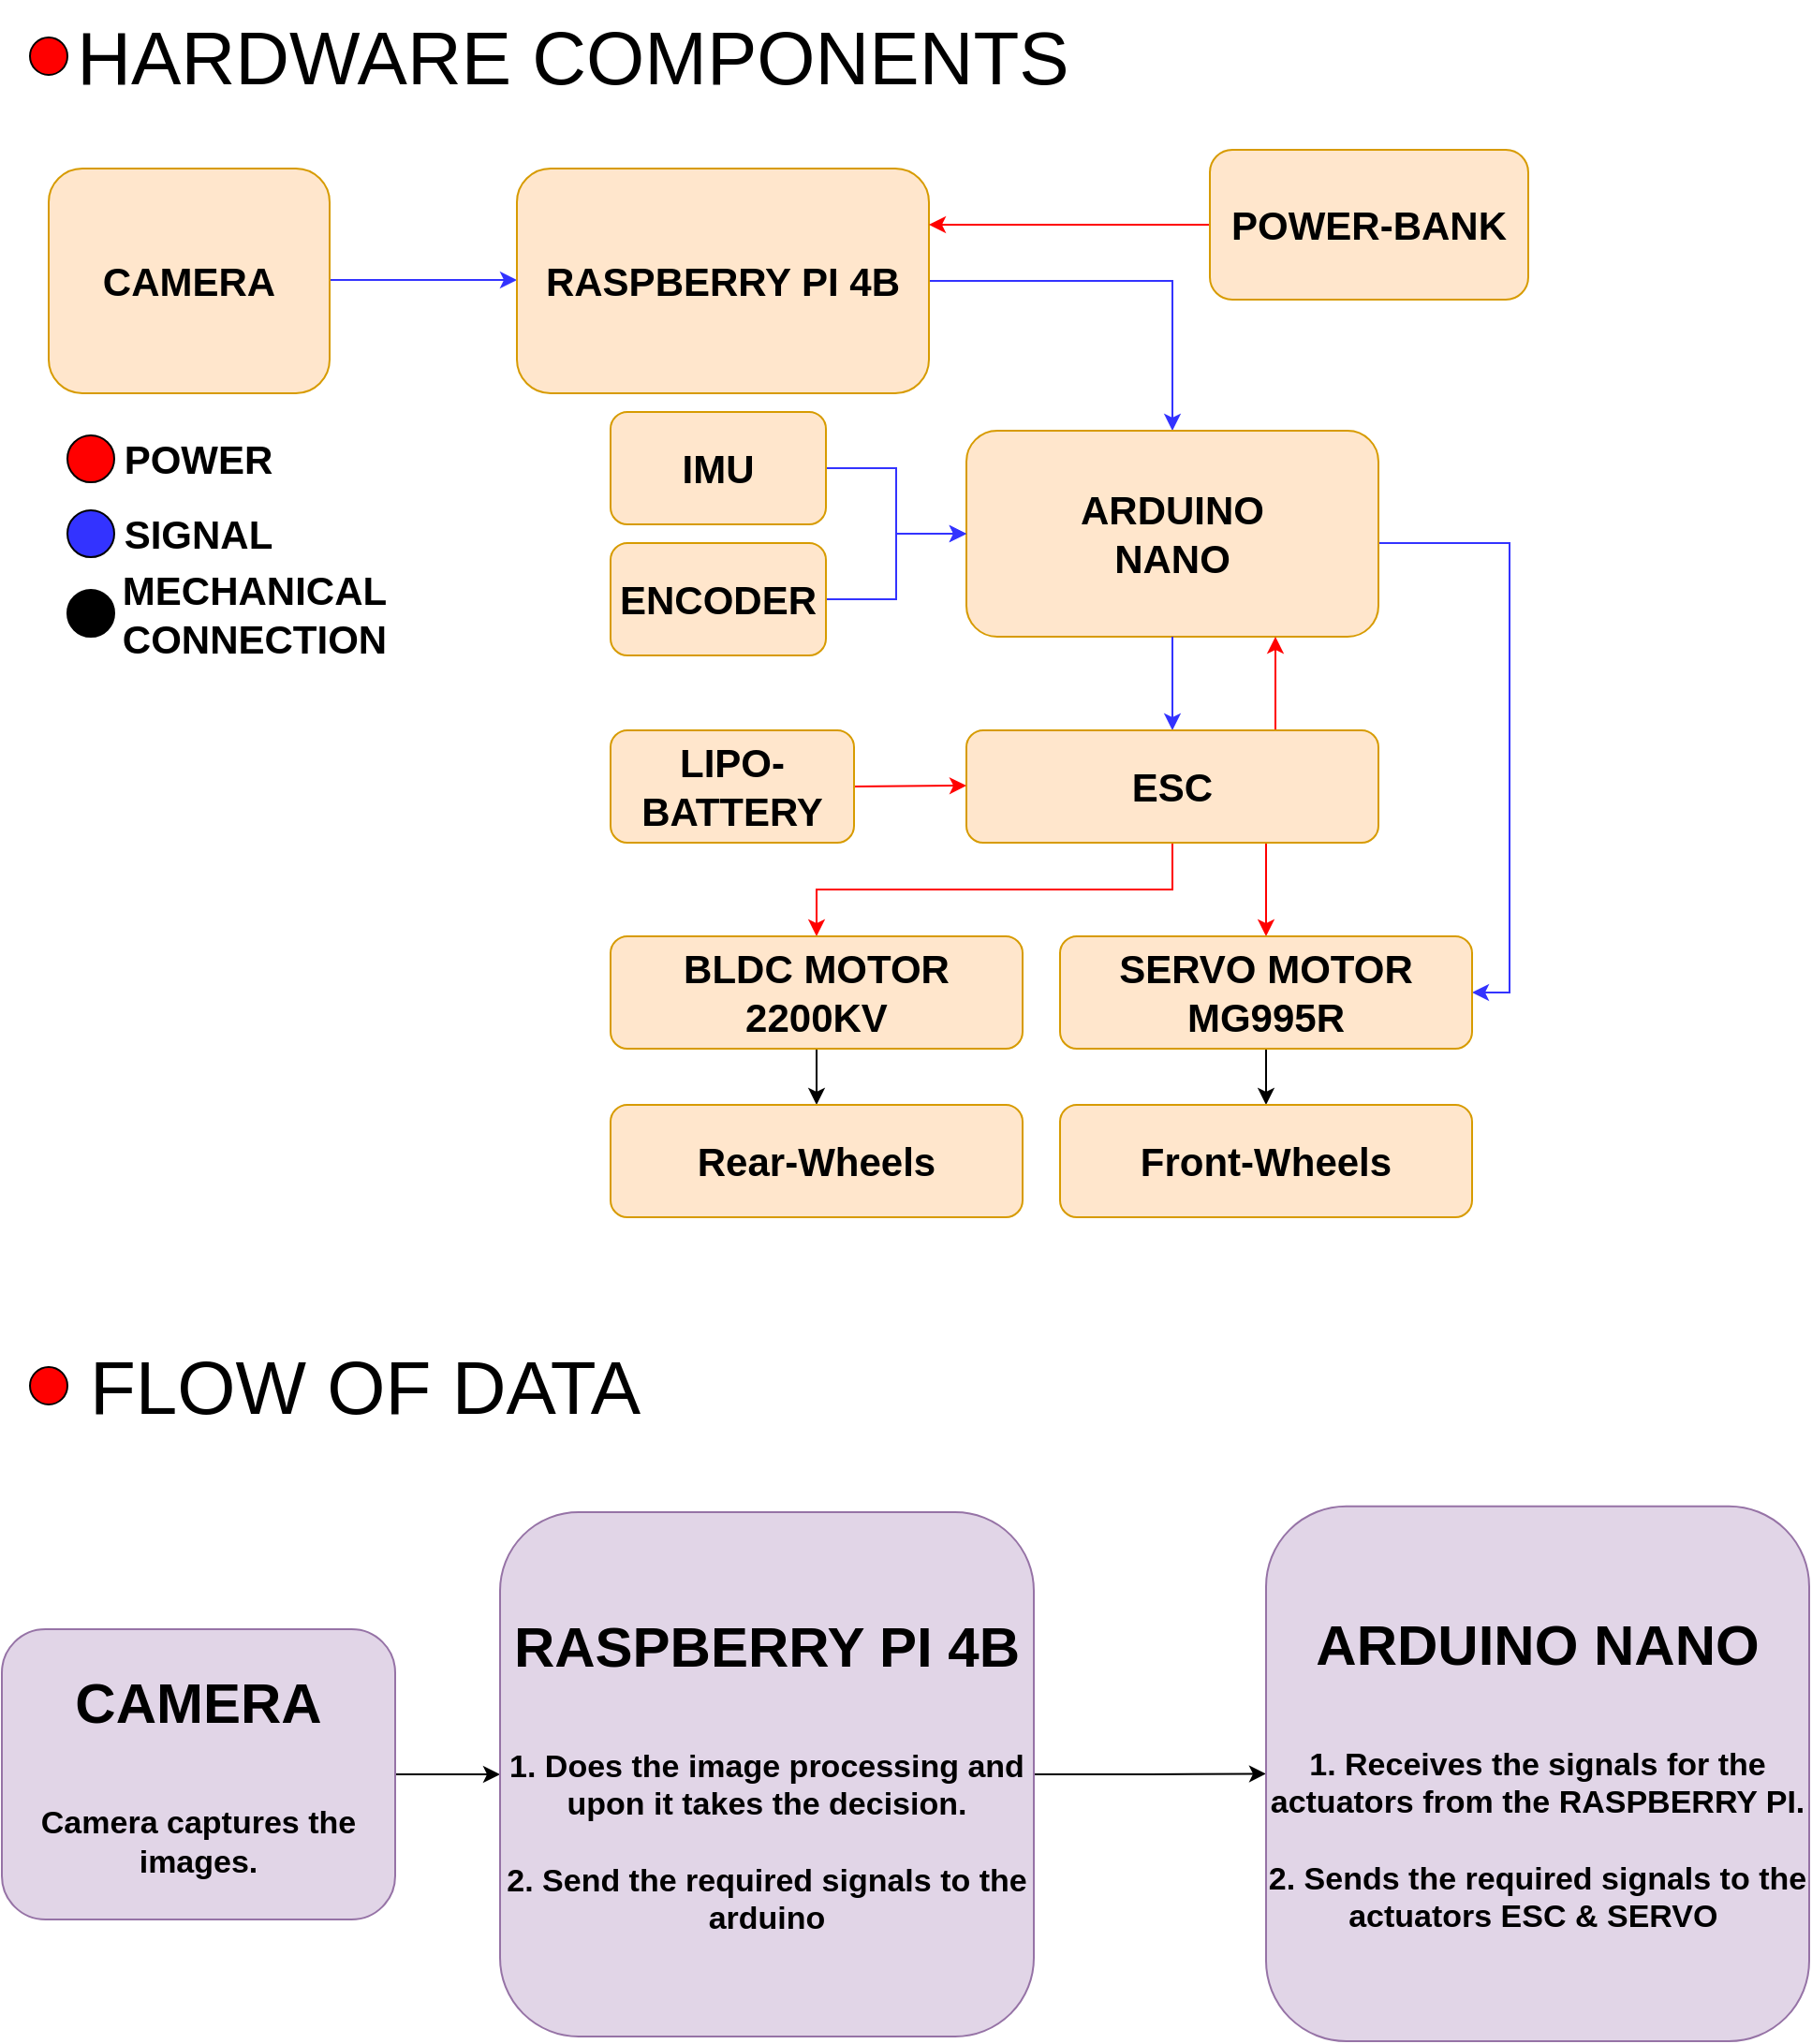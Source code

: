 <mxfile version="26.0.16">
  <diagram name="Page-1" id="YhnTXkKciJzF9inkCbkI">
    <mxGraphModel dx="2100" dy="1044" grid="1" gridSize="10" guides="1" tooltips="1" connect="1" arrows="1" fold="1" page="1" pageScale="1" pageWidth="827" pageHeight="1169" math="0" shadow="0">
      <root>
        <mxCell id="0" />
        <mxCell id="1" parent="0" />
        <mxCell id="E_kgh1hH6ibbxPr5ikHO-2" value="" style="endArrow=classic;html=1;rounded=0;strokeColor=#3333FF;" edge="1" parent="1">
          <mxGeometry width="50" height="50" relative="1" as="geometry">
            <mxPoint x="180" y="159.5" as="sourcePoint" />
            <mxPoint x="280" y="159.5" as="targetPoint" />
          </mxGeometry>
        </mxCell>
        <mxCell id="E_kgh1hH6ibbxPr5ikHO-4" value="&lt;b&gt;&lt;font style=&quot;font-size: 21px;&quot;&gt;CAMERA&lt;/font&gt;&lt;/b&gt;" style="rounded=1;whiteSpace=wrap;html=1;strokeColor=#d79b00;fillColor=#ffe6cc;" vertex="1" parent="1">
          <mxGeometry x="30" y="100" width="150" height="120" as="geometry" />
        </mxCell>
        <mxCell id="E_kgh1hH6ibbxPr5ikHO-23" style="edgeStyle=orthogonalEdgeStyle;rounded=0;orthogonalLoop=1;jettySize=auto;html=1;exitX=1;exitY=0.5;exitDx=0;exitDy=0;entryX=0.5;entryY=0;entryDx=0;entryDy=0;strokeColor=#3333FF;" edge="1" parent="1" source="E_kgh1hH6ibbxPr5ikHO-5" target="E_kgh1hH6ibbxPr5ikHO-12">
          <mxGeometry relative="1" as="geometry" />
        </mxCell>
        <mxCell id="E_kgh1hH6ibbxPr5ikHO-5" value="&lt;b&gt;&lt;font style=&quot;font-size: 21px;&quot;&gt;RASPBERRY PI 4B&lt;/font&gt;&lt;/b&gt;" style="rounded=1;whiteSpace=wrap;html=1;strokeColor=#d79b00;fillColor=#ffe6cc;" vertex="1" parent="1">
          <mxGeometry x="280" y="100" width="220" height="120" as="geometry" />
        </mxCell>
        <mxCell id="E_kgh1hH6ibbxPr5ikHO-9" value="&lt;span style=&quot;font-size: 40px; background-color: light-dark(rgb(255, 255, 255), rgb(237, 237, 237));&quot;&gt;&lt;font style=&quot;color: light-dark(rgb(0, 0, 0), rgb(255, 255, 255));&quot;&gt;HARDWARE COMPONENTS&lt;/font&gt;&lt;/span&gt;" style="text;html=1;align=center;verticalAlign=middle;whiteSpace=wrap;rounded=0;" vertex="1" parent="1">
          <mxGeometry x="20" y="10" width="580" height="60" as="geometry" />
        </mxCell>
        <mxCell id="E_kgh1hH6ibbxPr5ikHO-10" value="" style="ellipse;whiteSpace=wrap;html=1;aspect=fixed;textShadow=0;textOpacity=0;labelBackgroundColor=default;noLabel=1;fillColor=#FF0000;strokeColor=#000000;" vertex="1" parent="1">
          <mxGeometry x="20" y="30" width="20" height="20" as="geometry" />
        </mxCell>
        <mxCell id="E_kgh1hH6ibbxPr5ikHO-56" style="edgeStyle=orthogonalEdgeStyle;rounded=0;orthogonalLoop=1;jettySize=auto;html=1;entryX=1;entryY=0.5;entryDx=0;entryDy=0;strokeColor=#3333FF;" edge="1" parent="1" source="E_kgh1hH6ibbxPr5ikHO-12" target="E_kgh1hH6ibbxPr5ikHO-37">
          <mxGeometry relative="1" as="geometry">
            <Array as="points">
              <mxPoint x="810" y="300" />
              <mxPoint x="810" y="540" />
            </Array>
          </mxGeometry>
        </mxCell>
        <mxCell id="E_kgh1hH6ibbxPr5ikHO-12" value="&lt;font style=&quot;font-size: 21px;&quot;&gt;&lt;b&gt;ARDUINO&lt;/b&gt;&lt;/font&gt;&lt;div&gt;&lt;font style=&quot;font-size: 21px;&quot;&gt;&lt;b&gt;NANO&lt;/b&gt;&lt;/font&gt;&lt;/div&gt;" style="rounded=1;whiteSpace=wrap;html=1;strokeColor=#d79b00;fillColor=#ffe6cc;" vertex="1" parent="1">
          <mxGeometry x="520" y="240" width="220" height="110" as="geometry" />
        </mxCell>
        <mxCell id="E_kgh1hH6ibbxPr5ikHO-13" value="" style="endArrow=classic;html=1;rounded=0;exitX=0.5;exitY=1;exitDx=0;exitDy=0;strokeColor=#3333FF;" edge="1" parent="1" source="E_kgh1hH6ibbxPr5ikHO-12">
          <mxGeometry width="50" height="50" relative="1" as="geometry">
            <mxPoint x="620" y="430" as="sourcePoint" />
            <mxPoint x="630" y="400" as="targetPoint" />
          </mxGeometry>
        </mxCell>
        <mxCell id="E_kgh1hH6ibbxPr5ikHO-30" style="edgeStyle=orthogonalEdgeStyle;rounded=0;orthogonalLoop=1;jettySize=auto;html=1;strokeColor=#FF0000;entryX=0.5;entryY=0;entryDx=0;entryDy=0;" edge="1" parent="1" source="E_kgh1hH6ibbxPr5ikHO-14" target="E_kgh1hH6ibbxPr5ikHO-31">
          <mxGeometry relative="1" as="geometry">
            <mxPoint x="630" y="520" as="targetPoint" />
          </mxGeometry>
        </mxCell>
        <mxCell id="E_kgh1hH6ibbxPr5ikHO-32" style="edgeStyle=orthogonalEdgeStyle;rounded=0;orthogonalLoop=1;jettySize=auto;html=1;exitX=0.75;exitY=0;exitDx=0;exitDy=0;entryX=0.75;entryY=1;entryDx=0;entryDy=0;strokeColor=#FF0000;" edge="1" parent="1" source="E_kgh1hH6ibbxPr5ikHO-14" target="E_kgh1hH6ibbxPr5ikHO-12">
          <mxGeometry relative="1" as="geometry" />
        </mxCell>
        <mxCell id="E_kgh1hH6ibbxPr5ikHO-53" style="edgeStyle=orthogonalEdgeStyle;rounded=0;orthogonalLoop=1;jettySize=auto;html=1;exitX=0.75;exitY=1;exitDx=0;exitDy=0;strokeColor=#FF0000;" edge="1" parent="1" source="E_kgh1hH6ibbxPr5ikHO-14" target="E_kgh1hH6ibbxPr5ikHO-37">
          <mxGeometry relative="1" as="geometry">
            <Array as="points">
              <mxPoint x="680" y="460" />
            </Array>
          </mxGeometry>
        </mxCell>
        <mxCell id="E_kgh1hH6ibbxPr5ikHO-14" value="&lt;b&gt;&lt;font style=&quot;font-size: 21px;&quot;&gt;ESC&lt;/font&gt;&lt;/b&gt;" style="rounded=1;whiteSpace=wrap;html=1;strokeColor=#d79b00;fillColor=#ffe6cc;" vertex="1" parent="1">
          <mxGeometry x="520" y="400" width="220" height="60" as="geometry" />
        </mxCell>
        <mxCell id="E_kgh1hH6ibbxPr5ikHO-15" value="" style="endArrow=classic;html=1;rounded=0;strokeColor=#FF0000;" edge="1" parent="1">
          <mxGeometry width="50" height="50" relative="1" as="geometry">
            <mxPoint x="460" y="430" as="sourcePoint" />
            <mxPoint x="520" y="429.5" as="targetPoint" />
          </mxGeometry>
        </mxCell>
        <mxCell id="E_kgh1hH6ibbxPr5ikHO-16" value="&lt;b&gt;&lt;font style=&quot;font-size: 21px;&quot;&gt;LIPO-BATTERY&lt;/font&gt;&lt;/b&gt;" style="rounded=1;whiteSpace=wrap;html=1;strokeColor=#d79b00;fillColor=#ffe6cc;" vertex="1" parent="1">
          <mxGeometry x="330" y="400" width="130" height="60" as="geometry" />
        </mxCell>
        <mxCell id="E_kgh1hH6ibbxPr5ikHO-20" style="edgeStyle=orthogonalEdgeStyle;rounded=0;orthogonalLoop=1;jettySize=auto;html=1;exitX=0;exitY=0.5;exitDx=0;exitDy=0;entryX=1;entryY=0.25;entryDx=0;entryDy=0;strokeColor=#FF0000;" edge="1" parent="1" source="E_kgh1hH6ibbxPr5ikHO-19" target="E_kgh1hH6ibbxPr5ikHO-5">
          <mxGeometry relative="1" as="geometry" />
        </mxCell>
        <mxCell id="E_kgh1hH6ibbxPr5ikHO-19" value="&lt;b&gt;&lt;font style=&quot;font-size: 21px;&quot;&gt;POWER-BANK&lt;/font&gt;&lt;/b&gt;" style="rounded=1;whiteSpace=wrap;html=1;strokeColor=#d79b00;fillColor=#ffe6cc;" vertex="1" parent="1">
          <mxGeometry x="650" y="90" width="170" height="80" as="geometry" />
        </mxCell>
        <mxCell id="E_kgh1hH6ibbxPr5ikHO-28" style="edgeStyle=orthogonalEdgeStyle;rounded=0;orthogonalLoop=1;jettySize=auto;html=1;entryX=0;entryY=0.5;entryDx=0;entryDy=0;strokeColor=#3333FF;" edge="1" parent="1" source="E_kgh1hH6ibbxPr5ikHO-24" target="E_kgh1hH6ibbxPr5ikHO-12">
          <mxGeometry relative="1" as="geometry" />
        </mxCell>
        <mxCell id="E_kgh1hH6ibbxPr5ikHO-24" value="&lt;b&gt;&lt;font style=&quot;font-size: 21px;&quot;&gt;IMU&lt;/font&gt;&lt;/b&gt;" style="rounded=1;whiteSpace=wrap;html=1;strokeColor=#d79b00;fillColor=#ffe6cc;" vertex="1" parent="1">
          <mxGeometry x="330" y="230" width="115" height="60" as="geometry" />
        </mxCell>
        <mxCell id="E_kgh1hH6ibbxPr5ikHO-29" style="edgeStyle=orthogonalEdgeStyle;rounded=0;orthogonalLoop=1;jettySize=auto;html=1;entryX=0;entryY=0.5;entryDx=0;entryDy=0;strokeColor=#3333FF;" edge="1" parent="1" source="E_kgh1hH6ibbxPr5ikHO-25" target="E_kgh1hH6ibbxPr5ikHO-12">
          <mxGeometry relative="1" as="geometry" />
        </mxCell>
        <mxCell id="E_kgh1hH6ibbxPr5ikHO-25" value="&lt;b&gt;&lt;font style=&quot;font-size: 21px;&quot;&gt;ENCODER&lt;/font&gt;&lt;/b&gt;" style="rounded=1;whiteSpace=wrap;html=1;strokeColor=#d79b00;fillColor=#ffe6cc;" vertex="1" parent="1">
          <mxGeometry x="330" y="300" width="115" height="60" as="geometry" />
        </mxCell>
        <mxCell id="E_kgh1hH6ibbxPr5ikHO-45" value="" style="edgeStyle=orthogonalEdgeStyle;rounded=0;orthogonalLoop=1;jettySize=auto;html=1;" edge="1" parent="1" source="E_kgh1hH6ibbxPr5ikHO-31" target="E_kgh1hH6ibbxPr5ikHO-43">
          <mxGeometry relative="1" as="geometry" />
        </mxCell>
        <mxCell id="E_kgh1hH6ibbxPr5ikHO-31" value="&lt;b&gt;&lt;font style=&quot;font-size: 21px;&quot;&gt;BLDC MOTOR 2200KV&lt;/font&gt;&lt;/b&gt;" style="rounded=1;whiteSpace=wrap;html=1;strokeColor=#d79b00;fillColor=#ffe6cc;" vertex="1" parent="1">
          <mxGeometry x="330" y="510" width="220" height="60" as="geometry" />
        </mxCell>
        <mxCell id="E_kgh1hH6ibbxPr5ikHO-33" value="" style="ellipse;whiteSpace=wrap;html=1;aspect=fixed;fillColor=#FF0000;" vertex="1" parent="1">
          <mxGeometry x="40" y="242.5" width="25" height="25" as="geometry" />
        </mxCell>
        <mxCell id="E_kgh1hH6ibbxPr5ikHO-34" value="" style="ellipse;whiteSpace=wrap;html=1;aspect=fixed;fillColor=#3333FF;" vertex="1" parent="1">
          <mxGeometry x="40" y="282.5" width="25" height="25" as="geometry" />
        </mxCell>
        <mxCell id="E_kgh1hH6ibbxPr5ikHO-35" value="&lt;font style=&quot;font-size: 21px;&quot;&gt;&lt;b&gt;POWER&lt;/b&gt;&lt;/font&gt;" style="text;html=1;align=center;verticalAlign=middle;whiteSpace=wrap;rounded=0;" vertex="1" parent="1">
          <mxGeometry x="80" y="240" width="60" height="30" as="geometry" />
        </mxCell>
        <mxCell id="E_kgh1hH6ibbxPr5ikHO-36" value="&lt;font style=&quot;font-size: 21px;&quot;&gt;&lt;b&gt;SIGNAL&lt;/b&gt;&lt;/font&gt;" style="text;html=1;align=center;verticalAlign=middle;whiteSpace=wrap;rounded=0;" vertex="1" parent="1">
          <mxGeometry x="80" y="280" width="60" height="30" as="geometry" />
        </mxCell>
        <mxCell id="E_kgh1hH6ibbxPr5ikHO-46" value="" style="edgeStyle=orthogonalEdgeStyle;rounded=0;orthogonalLoop=1;jettySize=auto;html=1;" edge="1" parent="1" source="E_kgh1hH6ibbxPr5ikHO-37" target="E_kgh1hH6ibbxPr5ikHO-44">
          <mxGeometry relative="1" as="geometry" />
        </mxCell>
        <mxCell id="E_kgh1hH6ibbxPr5ikHO-37" value="&lt;b&gt;&lt;font style=&quot;font-size: 21px;&quot;&gt;SERVO MOTOR MG995R&lt;/font&gt;&lt;/b&gt;" style="rounded=1;whiteSpace=wrap;html=1;strokeColor=#d79b00;fillColor=#ffe6cc;" vertex="1" parent="1">
          <mxGeometry x="570" y="510" width="220" height="60" as="geometry" />
        </mxCell>
        <mxCell id="E_kgh1hH6ibbxPr5ikHO-43" value="&lt;b&gt;&lt;font style=&quot;font-size: 21px;&quot;&gt;Rear-Wheels&lt;/font&gt;&lt;/b&gt;" style="rounded=1;whiteSpace=wrap;html=1;strokeColor=#d79b00;fillColor=#ffe6cc;" vertex="1" parent="1">
          <mxGeometry x="330" y="600" width="220" height="60" as="geometry" />
        </mxCell>
        <mxCell id="E_kgh1hH6ibbxPr5ikHO-44" value="&lt;b&gt;&lt;font style=&quot;font-size: 21px;&quot;&gt;Front-Wheels&lt;/font&gt;&lt;/b&gt;" style="rounded=1;whiteSpace=wrap;html=1;strokeColor=#d79b00;fillColor=#ffe6cc;" vertex="1" parent="1">
          <mxGeometry x="570" y="600" width="220" height="60" as="geometry" />
        </mxCell>
        <mxCell id="E_kgh1hH6ibbxPr5ikHO-47" value="" style="ellipse;whiteSpace=wrap;html=1;aspect=fixed;fillColor=light-dark(#000000, #a8a8ff);" vertex="1" parent="1">
          <mxGeometry x="40" y="325" width="25" height="25" as="geometry" />
        </mxCell>
        <mxCell id="E_kgh1hH6ibbxPr5ikHO-48" value="&lt;font style=&quot;font-size: 21px;&quot;&gt;&lt;b&gt;MECHANICAL CONNECTION&lt;/b&gt;&lt;/font&gt;" style="text;html=1;align=center;verticalAlign=middle;whiteSpace=wrap;rounded=0;" vertex="1" parent="1">
          <mxGeometry x="80" y="315" width="120" height="45" as="geometry" />
        </mxCell>
        <mxCell id="E_kgh1hH6ibbxPr5ikHO-57" value="&lt;span style=&quot;font-size: 40px; background-color: light-dark(rgb(255, 255, 255), rgb(237, 237, 237));&quot;&gt;&lt;font style=&quot;color: light-dark(rgb(0, 0, 0), rgb(255, 255, 255));&quot;&gt;FLOW OF DATA&lt;/font&gt;&lt;/span&gt;" style="text;html=1;align=left;verticalAlign=middle;whiteSpace=wrap;rounded=0;" vertex="1" parent="1">
          <mxGeometry x="50" y="720" width="580" height="60" as="geometry" />
        </mxCell>
        <mxCell id="E_kgh1hH6ibbxPr5ikHO-58" value="" style="ellipse;whiteSpace=wrap;html=1;aspect=fixed;textShadow=0;textOpacity=0;labelBackgroundColor=default;noLabel=1;fillColor=#FF0000;strokeColor=#000000;" vertex="1" parent="1">
          <mxGeometry x="20" y="740" width="20" height="20" as="geometry" />
        </mxCell>
        <mxCell id="E_kgh1hH6ibbxPr5ikHO-62" value="" style="edgeStyle=orthogonalEdgeStyle;rounded=0;orthogonalLoop=1;jettySize=auto;html=1;" edge="1" parent="1" source="E_kgh1hH6ibbxPr5ikHO-59" target="E_kgh1hH6ibbxPr5ikHO-61">
          <mxGeometry relative="1" as="geometry" />
        </mxCell>
        <mxCell id="E_kgh1hH6ibbxPr5ikHO-59" value="&lt;b&gt;&lt;font style=&quot;&quot;&gt;&lt;font style=&quot;font-size: 30px;&quot;&gt;CAMERA&lt;/font&gt;&lt;/font&gt;&lt;/b&gt;&lt;div&gt;&lt;b&gt;&lt;font style=&quot;&quot;&gt;&lt;span style=&quot;font-size: 30px;&quot;&gt;&lt;br&gt;&lt;/span&gt;&lt;/font&gt;&lt;/b&gt;&lt;font style=&quot;font-size: 17px;&quot;&gt;&lt;b&gt;Camera captures the images.&lt;/b&gt;&lt;/font&gt;&lt;/div&gt;" style="rounded=1;whiteSpace=wrap;html=1;strokeColor=#9673a6;fillColor=#e1d5e7;" vertex="1" parent="1">
          <mxGeometry x="5" y="880" width="210" height="155" as="geometry" />
        </mxCell>
        <mxCell id="E_kgh1hH6ibbxPr5ikHO-64" value="" style="edgeStyle=orthogonalEdgeStyle;rounded=0;orthogonalLoop=1;jettySize=auto;html=1;" edge="1" parent="1" source="E_kgh1hH6ibbxPr5ikHO-61" target="E_kgh1hH6ibbxPr5ikHO-63">
          <mxGeometry relative="1" as="geometry" />
        </mxCell>
        <mxCell id="E_kgh1hH6ibbxPr5ikHO-61" value="&lt;font style=&quot;font-size: 30px;&quot;&gt;&lt;b&gt;RASPBERRY PI 4B&lt;/b&gt;&lt;/font&gt;&lt;div&gt;&lt;span style=&quot;font-size: 30px;&quot;&gt;&lt;b&gt;&lt;br&gt;&lt;/b&gt;&lt;/span&gt;&lt;div&gt;&lt;b style=&quot;background-color: transparent; color: light-dark(rgb(0, 0, 0), rgb(255, 255, 255));&quot;&gt;&lt;font style=&quot;font-size: 17px;&quot;&gt;1. Does the image processing&amp;nbsp;and upon it takes the decision.&lt;/font&gt;&lt;/b&gt;&lt;/div&gt;&lt;div&gt;&lt;b style=&quot;background-color: transparent; color: light-dark(rgb(0, 0, 0), rgb(255, 255, 255));&quot;&gt;&lt;font style=&quot;font-size: 17px;&quot;&gt;&lt;br&gt;&lt;/font&gt;&lt;/b&gt;&lt;/div&gt;&lt;div&gt;&lt;b style=&quot;background-color: transparent; color: light-dark(rgb(0, 0, 0), rgb(255, 255, 255));&quot;&gt;&lt;font style=&quot;font-size: 17px;&quot;&gt;2. Send the required signals to the arduino&lt;/font&gt;&lt;/b&gt;&lt;/div&gt;&lt;/div&gt;" style="whiteSpace=wrap;html=1;fillColor=#e1d5e7;strokeColor=#9673a6;rounded=1;" vertex="1" parent="1">
          <mxGeometry x="271" y="817.5" width="285" height="280" as="geometry" />
        </mxCell>
        <mxCell id="E_kgh1hH6ibbxPr5ikHO-63" value="&lt;b&gt;&lt;font style=&quot;font-size: 30px;&quot;&gt;ARDUINO NANO&lt;/font&gt;&lt;/b&gt;&lt;div&gt;&lt;span style=&quot;font-size: 30px;&quot;&gt;&lt;b&gt;&lt;br&gt;&lt;/b&gt;&lt;/span&gt;&lt;div&gt;&lt;font style=&quot;font-size: 17px;&quot;&gt;&lt;b&gt;&lt;font style=&quot;&quot;&gt;1. Receives the signals for the actuators from the RASPBERRY PI.&lt;/font&gt;&lt;/b&gt;&lt;/font&gt;&lt;/div&gt;&lt;div&gt;&lt;font style=&quot;font-size: 17px;&quot;&gt;&lt;b&gt;&lt;br&gt;&lt;/b&gt;&lt;/font&gt;&lt;/div&gt;&lt;div&gt;&lt;font style=&quot;font-size: 17px;&quot;&gt;&lt;b&gt;2. Sends the required signals to the actuators ESC &amp;amp; SERVO&amp;nbsp;&lt;/b&gt;&lt;/font&gt;&lt;/div&gt;&lt;/div&gt;" style="whiteSpace=wrap;html=1;fillColor=#e1d5e7;strokeColor=#9673a6;rounded=1;" vertex="1" parent="1">
          <mxGeometry x="680" y="814.38" width="290" height="285.62" as="geometry" />
        </mxCell>
      </root>
    </mxGraphModel>
  </diagram>
</mxfile>
